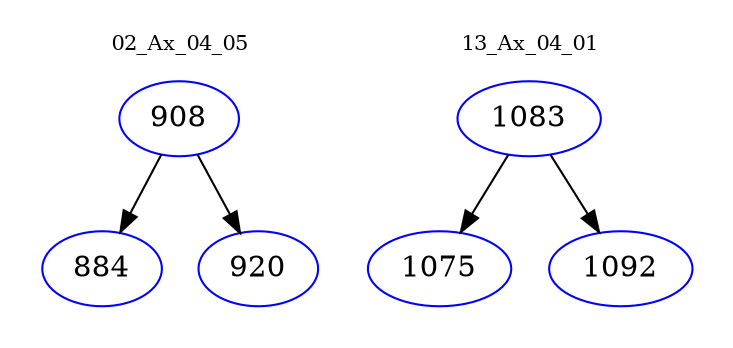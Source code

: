 digraph{
subgraph cluster_0 {
color = white
label = "02_Ax_04_05";
fontsize=10;
T0_908 [label="908", color="blue"]
T0_908 -> T0_884 [color="black"]
T0_884 [label="884", color="blue"]
T0_908 -> T0_920 [color="black"]
T0_920 [label="920", color="blue"]
}
subgraph cluster_1 {
color = white
label = "13_Ax_04_01";
fontsize=10;
T1_1083 [label="1083", color="blue"]
T1_1083 -> T1_1075 [color="black"]
T1_1075 [label="1075", color="blue"]
T1_1083 -> T1_1092 [color="black"]
T1_1092 [label="1092", color="blue"]
}
}
